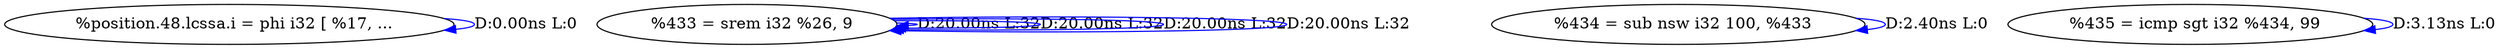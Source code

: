 digraph {
Node0x287ec10[label="  %position.48.lcssa.i = phi i32 [ %17, ..."];
Node0x287ec10 -> Node0x287ec10[label="D:0.00ns L:0",color=blue];
Node0x287ecf0[label="  %433 = srem i32 %26, 9"];
Node0x287ecf0 -> Node0x287ecf0[label="D:20.00ns L:32",color=blue];
Node0x287ecf0 -> Node0x287ecf0[label="D:20.00ns L:32",color=blue];
Node0x287ecf0 -> Node0x287ecf0[label="D:20.00ns L:32",color=blue];
Node0x287ecf0 -> Node0x287ecf0[label="D:20.00ns L:32",color=blue];
Node0x287edd0[label="  %434 = sub nsw i32 100, %433"];
Node0x287edd0 -> Node0x287edd0[label="D:2.40ns L:0",color=blue];
Node0x287eeb0[label="  %435 = icmp sgt i32 %434, 99"];
Node0x287eeb0 -> Node0x287eeb0[label="D:3.13ns L:0",color=blue];
}
